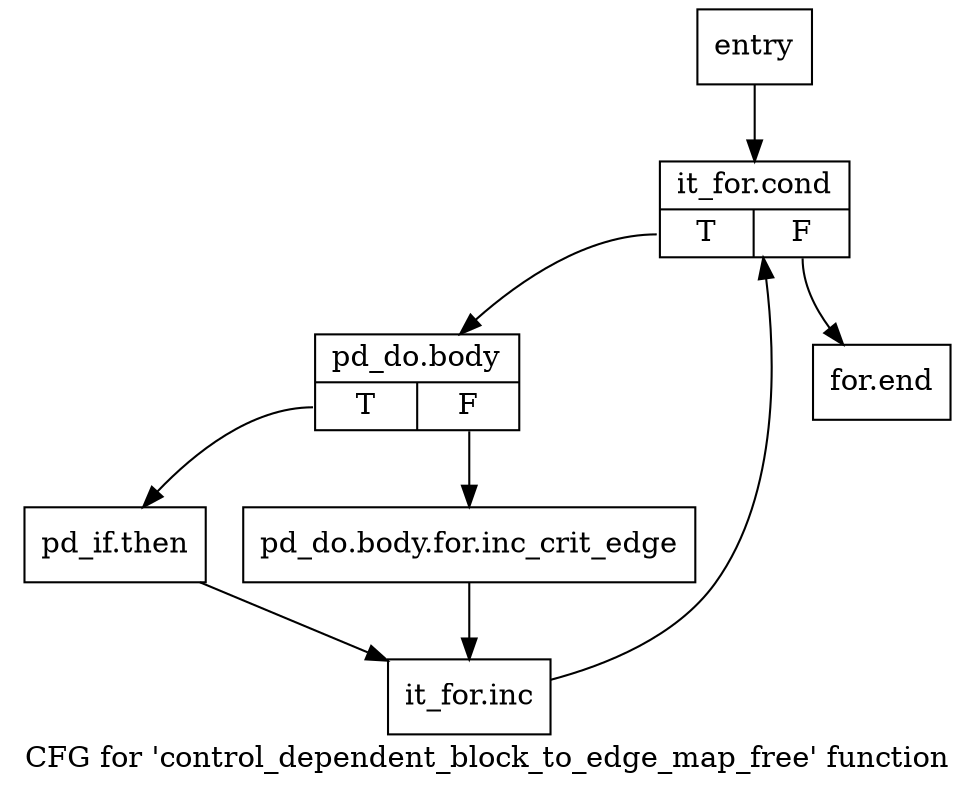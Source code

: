 digraph "CFG for 'control_dependent_block_to_edge_map_free' function" {
	label="CFG for 'control_dependent_block_to_edge_map_free' function";

	Node0x9244ee0 [shape=record,label="{entry}"];
	Node0x9244ee0 -> Node0x9245250;
	Node0x9245250 [shape=record,label="{it_for.cond|{<s0>T|<s1>F}}"];
	Node0x9245250:s0 -> Node0x92452a0;
	Node0x9245250:s1 -> Node0x92453e0;
	Node0x92452a0 [shape=record,label="{pd_do.body|{<s0>T|<s1>F}}"];
	Node0x92452a0:s0 -> Node0x9245340;
	Node0x92452a0:s1 -> Node0x92452f0;
	Node0x92452f0 [shape=record,label="{pd_do.body.for.inc_crit_edge}"];
	Node0x92452f0 -> Node0x9245390;
	Node0x9245340 [shape=record,label="{pd_if.then}"];
	Node0x9245340 -> Node0x9245390;
	Node0x9245390 [shape=record,label="{it_for.inc}"];
	Node0x9245390 -> Node0x9245250;
	Node0x92453e0 [shape=record,label="{for.end}"];
}
